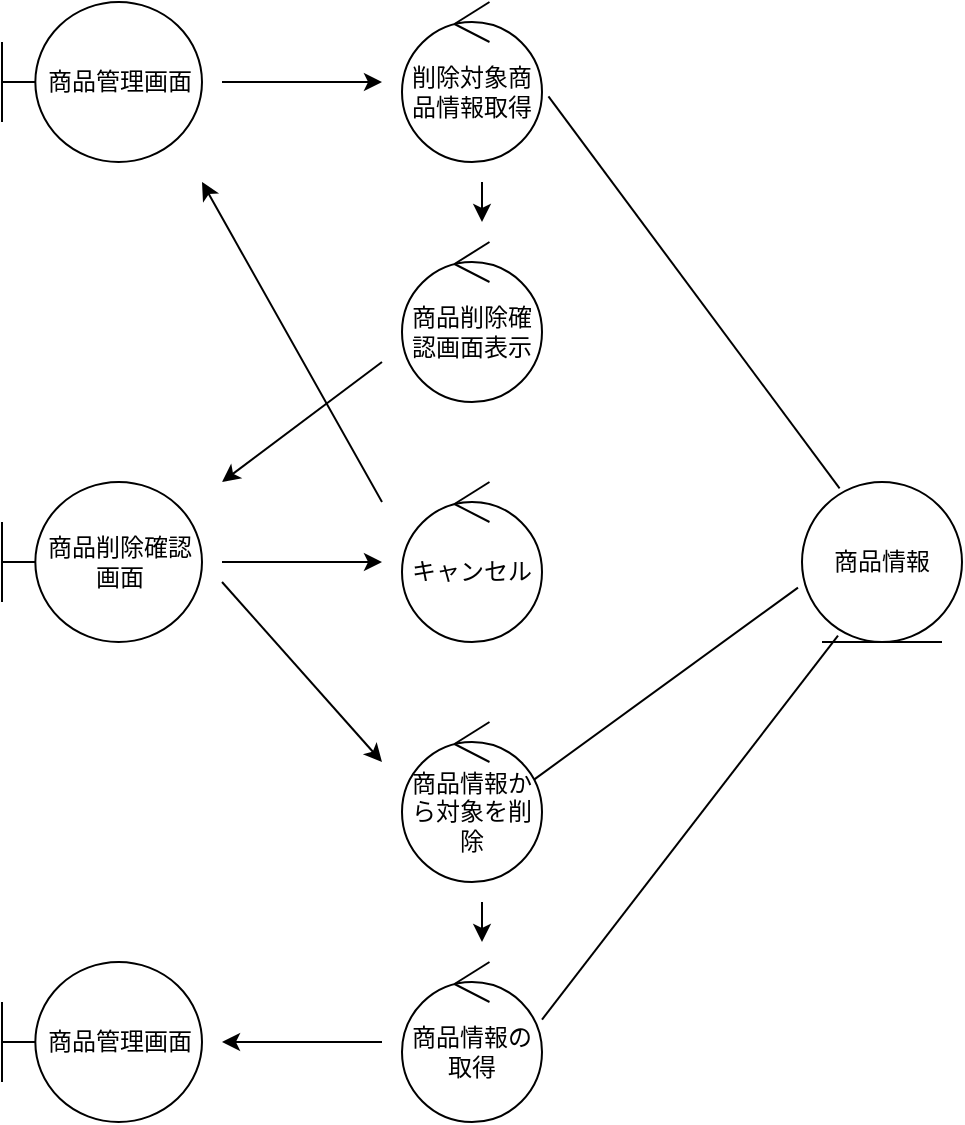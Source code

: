 <mxfile>
    <diagram id="TVSK2x1dhp4_-L6GkyA1" name="ページ1">
        <mxGraphModel dx="1128" dy="1152" grid="1" gridSize="10" guides="1" tooltips="1" connect="1" arrows="1" fold="1" page="1" pageScale="1" pageWidth="827" pageHeight="1169" math="0" shadow="0">
            <root>
                <mxCell id="0"/>
                <mxCell id="1" parent="0"/>
                <mxCell id="2" value="商品管理画面" style="shape=umlBoundary;whiteSpace=wrap;html=1;" vertex="1" parent="1">
                    <mxGeometry x="120" y="80" width="100" height="80" as="geometry"/>
                </mxCell>
                <mxCell id="3" value="商品削除確認画面表示" style="ellipse;shape=umlControl;whiteSpace=wrap;html=1;" vertex="1" parent="1">
                    <mxGeometry x="320" y="200" width="70" height="80" as="geometry"/>
                </mxCell>
                <mxCell id="4" value="商品削除確認画面" style="shape=umlBoundary;whiteSpace=wrap;html=1;" vertex="1" parent="1">
                    <mxGeometry x="120" y="320" width="100" height="80" as="geometry"/>
                </mxCell>
                <mxCell id="5" value="キャンセル" style="ellipse;shape=umlControl;whiteSpace=wrap;html=1;" vertex="1" parent="1">
                    <mxGeometry x="320" y="320" width="70" height="80" as="geometry"/>
                </mxCell>
                <mxCell id="6" value="商品情報から対象を削除" style="ellipse;shape=umlControl;whiteSpace=wrap;html=1;" vertex="1" parent="1">
                    <mxGeometry x="320" y="440" width="70" height="80" as="geometry"/>
                </mxCell>
                <mxCell id="7" value="商品情報の取得" style="ellipse;shape=umlControl;whiteSpace=wrap;html=1;" vertex="1" parent="1">
                    <mxGeometry x="320" y="560" width="70" height="80" as="geometry"/>
                </mxCell>
                <mxCell id="8" value="削除対象商品情報取得" style="ellipse;shape=umlControl;whiteSpace=wrap;html=1;" vertex="1" parent="1">
                    <mxGeometry x="320" y="80" width="70" height="80" as="geometry"/>
                </mxCell>
                <mxCell id="10" value="商品情報" style="ellipse;shape=umlEntity;whiteSpace=wrap;html=1;" vertex="1" parent="1">
                    <mxGeometry x="520" y="320" width="80" height="80" as="geometry"/>
                </mxCell>
                <mxCell id="11" value="" style="endArrow=none;html=1;entryX=1.046;entryY=0.59;entryDx=0;entryDy=0;entryPerimeter=0;exitX=0.235;exitY=0.04;exitDx=0;exitDy=0;exitPerimeter=0;" edge="1" parent="1" source="10" target="8">
                    <mxGeometry width="50" height="50" relative="1" as="geometry">
                        <mxPoint x="340" y="330" as="sourcePoint"/>
                        <mxPoint x="390" y="280" as="targetPoint"/>
                    </mxGeometry>
                </mxCell>
                <mxCell id="12" value="" style="endArrow=none;html=1;entryX=-0.025;entryY=0.66;entryDx=0;entryDy=0;entryPerimeter=0;exitX=0.943;exitY=0.36;exitDx=0;exitDy=0;exitPerimeter=0;" edge="1" parent="1" source="6" target="10">
                    <mxGeometry width="50" height="50" relative="1" as="geometry">
                        <mxPoint x="340" y="430" as="sourcePoint"/>
                        <mxPoint x="390" y="380" as="targetPoint"/>
                    </mxGeometry>
                </mxCell>
                <mxCell id="13" value="" style="endArrow=none;html=1;entryX=0.225;entryY=0.96;entryDx=0;entryDy=0;entryPerimeter=0;exitX=1;exitY=0.36;exitDx=0;exitDy=0;exitPerimeter=0;" edge="1" parent="1" source="7" target="10">
                    <mxGeometry width="50" height="50" relative="1" as="geometry">
                        <mxPoint x="340" y="430" as="sourcePoint"/>
                        <mxPoint x="390" y="380" as="targetPoint"/>
                    </mxGeometry>
                </mxCell>
                <mxCell id="14" value="" style="endArrow=classic;html=1;" edge="1" parent="1">
                    <mxGeometry width="50" height="50" relative="1" as="geometry">
                        <mxPoint x="230" y="120" as="sourcePoint"/>
                        <mxPoint x="310" y="120" as="targetPoint"/>
                    </mxGeometry>
                </mxCell>
                <mxCell id="15" value="" style="endArrow=classic;html=1;" edge="1" parent="1">
                    <mxGeometry width="50" height="50" relative="1" as="geometry">
                        <mxPoint x="360" y="170" as="sourcePoint"/>
                        <mxPoint x="360" y="190" as="targetPoint"/>
                    </mxGeometry>
                </mxCell>
                <mxCell id="17" value="" style="endArrow=classic;html=1;" edge="1" parent="1">
                    <mxGeometry width="50" height="50" relative="1" as="geometry">
                        <mxPoint x="310" y="260" as="sourcePoint"/>
                        <mxPoint x="230" y="320" as="targetPoint"/>
                    </mxGeometry>
                </mxCell>
                <mxCell id="18" value="" style="endArrow=classic;html=1;" edge="1" parent="1">
                    <mxGeometry width="50" height="50" relative="1" as="geometry">
                        <mxPoint x="310" y="330" as="sourcePoint"/>
                        <mxPoint x="220" y="170" as="targetPoint"/>
                    </mxGeometry>
                </mxCell>
                <mxCell id="19" value="" style="endArrow=classic;html=1;" edge="1" parent="1">
                    <mxGeometry width="50" height="50" relative="1" as="geometry">
                        <mxPoint x="230" y="360" as="sourcePoint"/>
                        <mxPoint x="310" y="360" as="targetPoint"/>
                    </mxGeometry>
                </mxCell>
                <mxCell id="20" value="" style="endArrow=classic;html=1;" edge="1" parent="1">
                    <mxGeometry width="50" height="50" relative="1" as="geometry">
                        <mxPoint x="230" y="370" as="sourcePoint"/>
                        <mxPoint x="310" y="460" as="targetPoint"/>
                    </mxGeometry>
                </mxCell>
                <mxCell id="21" value="商品管理画面" style="shape=umlBoundary;whiteSpace=wrap;html=1;" vertex="1" parent="1">
                    <mxGeometry x="120" y="560" width="100" height="80" as="geometry"/>
                </mxCell>
                <mxCell id="22" value="" style="endArrow=classic;html=1;" edge="1" parent="1">
                    <mxGeometry width="50" height="50" relative="1" as="geometry">
                        <mxPoint x="310" y="600" as="sourcePoint"/>
                        <mxPoint x="230" y="600" as="targetPoint"/>
                    </mxGeometry>
                </mxCell>
                <mxCell id="23" value="" style="endArrow=classic;html=1;" edge="1" parent="1">
                    <mxGeometry width="50" height="50" relative="1" as="geometry">
                        <mxPoint x="360" y="530" as="sourcePoint"/>
                        <mxPoint x="360" y="550" as="targetPoint"/>
                    </mxGeometry>
                </mxCell>
            </root>
        </mxGraphModel>
    </diagram>
</mxfile>